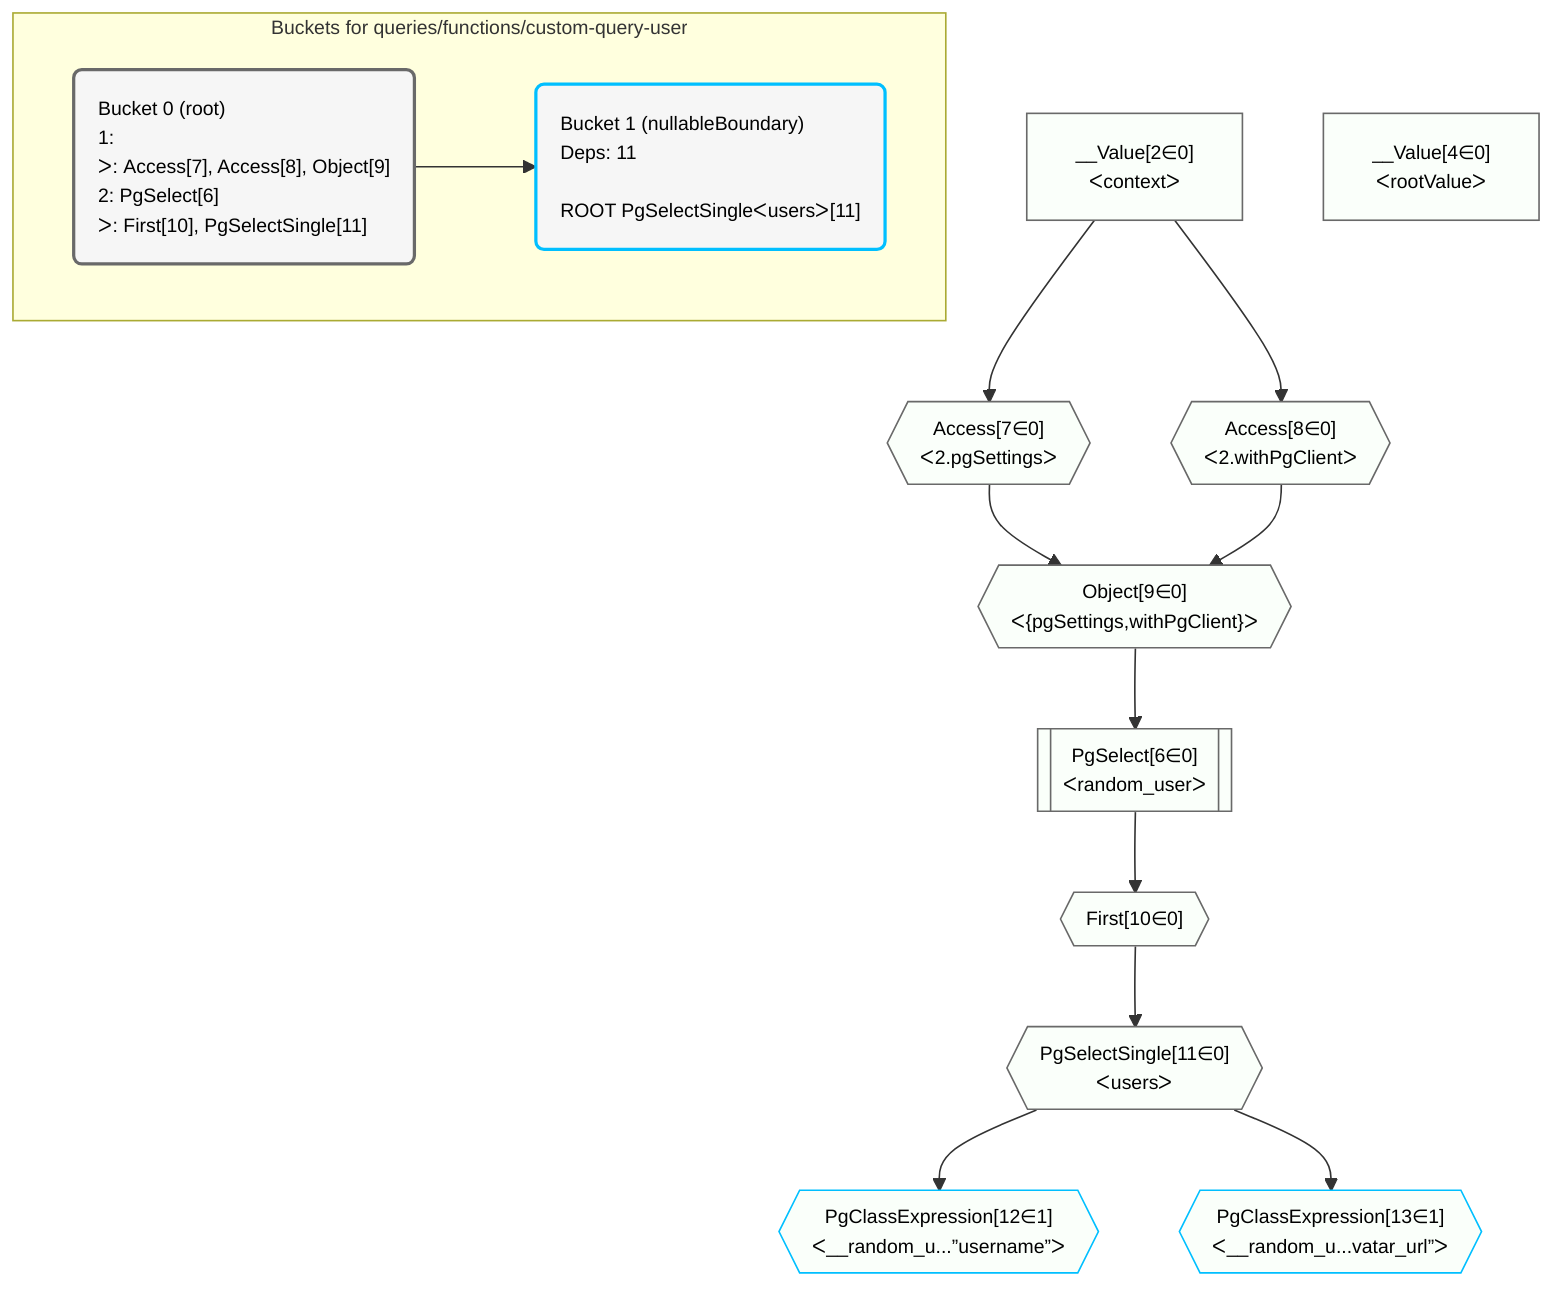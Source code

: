 %%{init: {'themeVariables': { 'fontSize': '12px'}}}%%
graph TD
    classDef path fill:#eee,stroke:#000,color:#000
    classDef plan fill:#fff,stroke-width:1px,color:#000
    classDef itemplan fill:#fff,stroke-width:2px,color:#000
    classDef unbatchedplan fill:#dff,stroke-width:1px,color:#000
    classDef sideeffectplan fill:#fcc,stroke-width:2px,color:#000
    classDef bucket fill:#f6f6f6,color:#000,stroke-width:2px,text-align:left


    %% plan dependencies
    Object9{{"Object[9∈0]<br />ᐸ{pgSettings,withPgClient}ᐳ"}}:::plan
    Access7{{"Access[7∈0]<br />ᐸ2.pgSettingsᐳ"}}:::plan
    Access8{{"Access[8∈0]<br />ᐸ2.withPgClientᐳ"}}:::plan
    Access7 & Access8 --> Object9
    PgSelect6[["PgSelect[6∈0]<br />ᐸrandom_userᐳ"]]:::plan
    Object9 --> PgSelect6
    __Value2["__Value[2∈0]<br />ᐸcontextᐳ"]:::plan
    __Value2 --> Access7
    __Value2 --> Access8
    First10{{"First[10∈0]"}}:::plan
    PgSelect6 --> First10
    PgSelectSingle11{{"PgSelectSingle[11∈0]<br />ᐸusersᐳ"}}:::plan
    First10 --> PgSelectSingle11
    __Value4["__Value[4∈0]<br />ᐸrootValueᐳ"]:::plan
    PgClassExpression12{{"PgClassExpression[12∈1]<br />ᐸ__random_u...”username”ᐳ"}}:::plan
    PgSelectSingle11 --> PgClassExpression12
    PgClassExpression13{{"PgClassExpression[13∈1]<br />ᐸ__random_u...vatar_url”ᐳ"}}:::plan
    PgSelectSingle11 --> PgClassExpression13

    %% define steps

    subgraph "Buckets for queries/functions/custom-query-user"
    Bucket0("Bucket 0 (root)<br />1: <br />ᐳ: Access[7], Access[8], Object[9]<br />2: PgSelect[6]<br />ᐳ: First[10], PgSelectSingle[11]"):::bucket
    classDef bucket0 stroke:#696969
    class Bucket0,__Value2,__Value4,PgSelect6,Access7,Access8,Object9,First10,PgSelectSingle11 bucket0
    Bucket1("Bucket 1 (nullableBoundary)<br />Deps: 11<br /><br />ROOT PgSelectSingleᐸusersᐳ[11]"):::bucket
    classDef bucket1 stroke:#00bfff
    class Bucket1,PgClassExpression12,PgClassExpression13 bucket1
    Bucket0 --> Bucket1
    classDef unary fill:#fafffa,borderWidth:8px
    class Object9,PgSelect6,Access7,Access8,First10,PgSelectSingle11,__Value2,__Value4,PgClassExpression12,PgClassExpression13 unary
    end